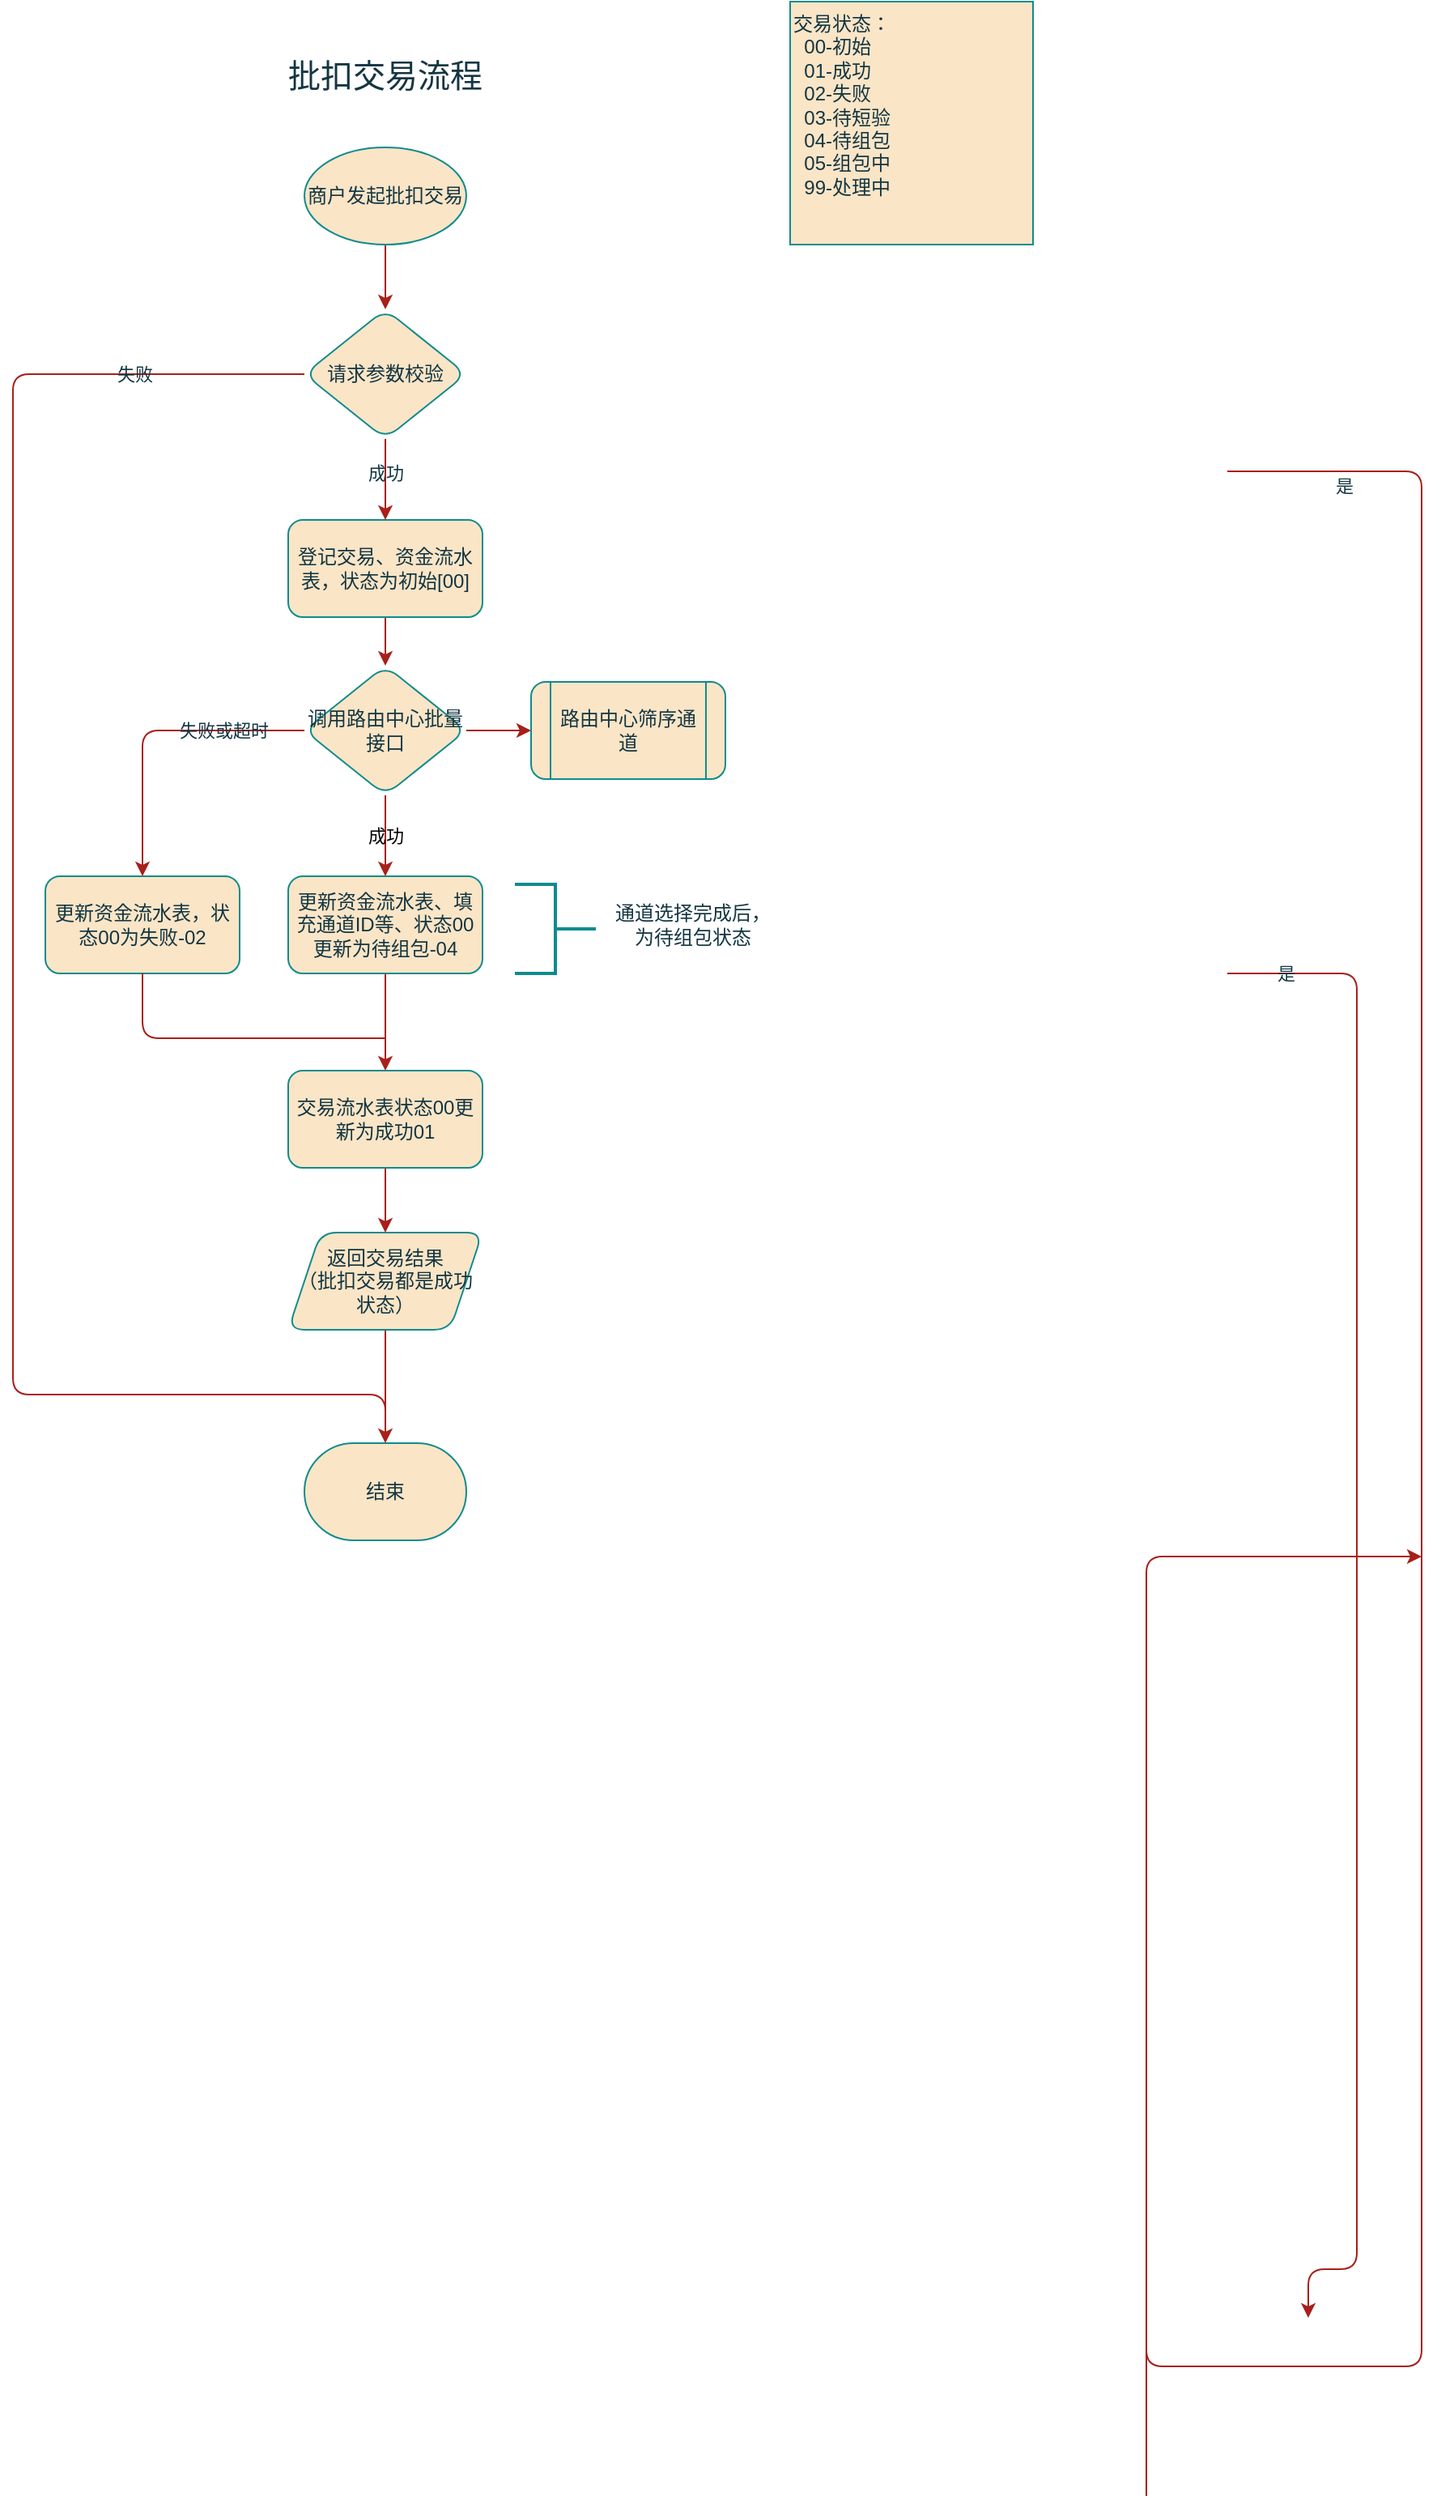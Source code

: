 <mxfile version="21.3.5" type="github" pages="4">
  <diagram id="C5RBs43oDa-KdzZeNtuy" name="批扣交易流程">
    <mxGraphModel dx="892" dy="517" grid="1" gridSize="10" guides="1" tooltips="1" connect="1" arrows="1" fold="1" page="1" pageScale="1" pageWidth="980" pageHeight="1390" background="none" math="0" shadow="0">
      <root>
        <mxCell id="WIyWlLk6GJQsqaUBKTNV-0" />
        <mxCell id="WIyWlLk6GJQsqaUBKTNV-1" parent="WIyWlLk6GJQsqaUBKTNV-0" />
        <mxCell id="WIyWlLk6GJQsqaUBKTNV-4" value="Yes" style="rounded=1;html=1;jettySize=auto;orthogonalLoop=1;fontSize=11;endArrow=block;endFill=0;endSize=8;strokeWidth=1;shadow=0;labelBackgroundColor=none;edgeStyle=orthogonalEdgeStyle;fontColor=default;strokeColor=#A8201A;" parent="WIyWlLk6GJQsqaUBKTNV-1" target="WIyWlLk6GJQsqaUBKTNV-10" edge="1">
          <mxGeometry y="20" relative="1" as="geometry">
            <mxPoint as="offset" />
            <mxPoint x="220" y="250" as="sourcePoint" />
          </mxGeometry>
        </mxCell>
        <mxCell id="WIyWlLk6GJQsqaUBKTNV-8" value="No" style="rounded=1;html=1;jettySize=auto;orthogonalLoop=1;fontSize=11;endArrow=block;endFill=0;endSize=8;strokeWidth=1;shadow=0;labelBackgroundColor=none;edgeStyle=orthogonalEdgeStyle;fontColor=default;strokeColor=#A8201A;" parent="WIyWlLk6GJQsqaUBKTNV-1" target="WIyWlLk6GJQsqaUBKTNV-11" edge="1">
          <mxGeometry x="0.333" y="20" relative="1" as="geometry">
            <mxPoint as="offset" />
            <mxPoint x="220" y="370" as="sourcePoint" />
          </mxGeometry>
        </mxCell>
        <mxCell id="WIyWlLk6GJQsqaUBKTNV-9" value="Yes" style="edgeStyle=orthogonalEdgeStyle;rounded=1;html=1;jettySize=auto;orthogonalLoop=1;fontSize=11;endArrow=block;endFill=0;endSize=8;strokeWidth=1;shadow=0;labelBackgroundColor=none;fontColor=default;strokeColor=#A8201A;" parent="WIyWlLk6GJQsqaUBKTNV-1" target="WIyWlLk6GJQsqaUBKTNV-12" edge="1">
          <mxGeometry y="10" relative="1" as="geometry">
            <mxPoint as="offset" />
            <mxPoint x="270" y="330" as="sourcePoint" />
          </mxGeometry>
        </mxCell>
        <mxCell id="OF1I2wjS6nCLFCAFnDBd-7" value="" style="edgeStyle=orthogonalEdgeStyle;rounded=1;orthogonalLoop=1;jettySize=auto;html=1;strokeWidth=1;labelBackgroundColor=none;fontColor=default;labelBorderColor=none;strokeColor=#A8201A;" edge="1" parent="WIyWlLk6GJQsqaUBKTNV-1" source="OF1I2wjS6nCLFCAFnDBd-5">
          <mxGeometry relative="1" as="geometry">
            <mxPoint x="330" y="210" as="targetPoint" />
          </mxGeometry>
        </mxCell>
        <mxCell id="OF1I2wjS6nCLFCAFnDBd-5" value="商户发起批扣交易" style="strokeWidth=1;html=1;shape=mxgraph.flowchart.start_1;whiteSpace=wrap;labelBackgroundColor=none;rounded=1;labelBorderColor=none;fillColor=#FAE5C7;strokeColor=#0F8B8D;fontColor=#143642;" vertex="1" parent="WIyWlLk6GJQsqaUBKTNV-1">
          <mxGeometry x="280" y="110" width="100" height="60" as="geometry" />
        </mxCell>
        <mxCell id="OF1I2wjS6nCLFCAFnDBd-55" value="" style="edgeStyle=orthogonalEdgeStyle;rounded=1;orthogonalLoop=1;jettySize=auto;html=1;labelBackgroundColor=none;fontColor=default;labelBorderColor=none;strokeColor=#A8201A;" edge="1" parent="WIyWlLk6GJQsqaUBKTNV-1" source="OF1I2wjS6nCLFCAFnDBd-12" target="OF1I2wjS6nCLFCAFnDBd-46">
          <mxGeometry relative="1" as="geometry" />
        </mxCell>
        <mxCell id="OF1I2wjS6nCLFCAFnDBd-12" value="登记交易、资金流水表，状态为初始[00]" style="whiteSpace=wrap;html=1;strokeWidth=1;labelBackgroundColor=none;rounded=1;labelBorderColor=none;fillColor=#FAE5C7;strokeColor=#0F8B8D;fontColor=#143642;" vertex="1" parent="WIyWlLk6GJQsqaUBKTNV-1">
          <mxGeometry x="270" y="340" width="120" height="60" as="geometry" />
        </mxCell>
        <mxCell id="OF1I2wjS6nCLFCAFnDBd-14" value="结束" style="strokeWidth=1;html=1;shape=mxgraph.flowchart.terminator;whiteSpace=wrap;labelBackgroundColor=none;rounded=1;labelBorderColor=none;fillColor=#FAE5C7;strokeColor=#0F8B8D;fontColor=#143642;" vertex="1" parent="WIyWlLk6GJQsqaUBKTNV-1">
          <mxGeometry x="280" y="910" width="100" height="60" as="geometry" />
        </mxCell>
        <mxCell id="OF1I2wjS6nCLFCAFnDBd-27" value="" style="edgeStyle=orthogonalEdgeStyle;rounded=1;orthogonalLoop=1;jettySize=auto;html=1;endArrow=classic;endFill=1;entryX=0.5;entryY=0;entryDx=0;entryDy=0;entryPerimeter=0;labelBackgroundColor=none;fontColor=default;labelBorderColor=none;strokeColor=#A8201A;" edge="1" parent="WIyWlLk6GJQsqaUBKTNV-1" source="OF1I2wjS6nCLFCAFnDBd-24" target="OF1I2wjS6nCLFCAFnDBd-14">
          <mxGeometry relative="1" as="geometry">
            <mxPoint x="330" y="450" as="targetPoint" />
            <Array as="points">
              <mxPoint x="100" y="250" />
              <mxPoint x="100" y="880" />
              <mxPoint x="330" y="880" />
            </Array>
          </mxGeometry>
        </mxCell>
        <mxCell id="OF1I2wjS6nCLFCAFnDBd-178" value="失败" style="edgeLabel;html=1;align=center;verticalAlign=middle;resizable=0;points=[];labelBackgroundColor=none;rounded=1;labelBorderColor=none;fontColor=#143642;" vertex="1" connectable="0" parent="OF1I2wjS6nCLFCAFnDBd-27">
          <mxGeometry x="-0.806" relative="1" as="geometry">
            <mxPoint x="-1" as="offset" />
          </mxGeometry>
        </mxCell>
        <mxCell id="OF1I2wjS6nCLFCAFnDBd-30" value="" style="edgeStyle=orthogonalEdgeStyle;rounded=1;orthogonalLoop=1;jettySize=auto;html=1;labelBackgroundColor=none;fontColor=default;labelBorderColor=none;strokeColor=#A8201A;" edge="1" parent="WIyWlLk6GJQsqaUBKTNV-1" source="OF1I2wjS6nCLFCAFnDBd-24" target="OF1I2wjS6nCLFCAFnDBd-12">
          <mxGeometry relative="1" as="geometry" />
        </mxCell>
        <mxCell id="OF1I2wjS6nCLFCAFnDBd-31" value="成功" style="edgeLabel;html=1;align=center;verticalAlign=middle;resizable=0;points=[];labelBackgroundColor=none;rounded=1;labelBorderColor=none;fontColor=#143642;" vertex="1" connectable="0" parent="OF1I2wjS6nCLFCAFnDBd-30">
          <mxGeometry x="-0.175" relative="1" as="geometry">
            <mxPoint as="offset" />
          </mxGeometry>
        </mxCell>
        <mxCell id="OF1I2wjS6nCLFCAFnDBd-24" value="请求参数校验" style="rhombus;whiteSpace=wrap;html=1;strokeWidth=1;labelBackgroundColor=none;rounded=1;labelBorderColor=none;fillColor=#FAE5C7;strokeColor=#0F8B8D;fontColor=#143642;" vertex="1" parent="WIyWlLk6GJQsqaUBKTNV-1">
          <mxGeometry x="280" y="210" width="100" height="80" as="geometry" />
        </mxCell>
        <mxCell id="OF1I2wjS6nCLFCAFnDBd-50" value="" style="edgeStyle=orthogonalEdgeStyle;rounded=1;orthogonalLoop=1;jettySize=auto;html=1;labelBackgroundColor=none;fontColor=default;exitX=0;exitY=0.5;exitDx=0;exitDy=0;labelBorderColor=none;strokeColor=#A8201A;" edge="1" parent="WIyWlLk6GJQsqaUBKTNV-1" source="OF1I2wjS6nCLFCAFnDBd-46" target="OF1I2wjS6nCLFCAFnDBd-49">
          <mxGeometry relative="1" as="geometry">
            <mxPoint x="70" y="470" as="sourcePoint" />
          </mxGeometry>
        </mxCell>
        <mxCell id="OF1I2wjS6nCLFCAFnDBd-51" value="失败或超时" style="edgeLabel;html=1;align=center;verticalAlign=middle;resizable=0;points=[];labelBackgroundColor=none;rounded=1;labelBorderColor=none;fontColor=#143642;" vertex="1" connectable="0" parent="OF1I2wjS6nCLFCAFnDBd-50">
          <mxGeometry x="-0.114" relative="1" as="geometry">
            <mxPoint x="34" as="offset" />
          </mxGeometry>
        </mxCell>
        <mxCell id="OF1I2wjS6nCLFCAFnDBd-54" value="成功" style="edgeStyle=orthogonalEdgeStyle;rounded=1;orthogonalLoop=1;jettySize=auto;html=1;labelBackgroundColor=none;fontColor=default;labelBorderColor=none;strokeColor=#A8201A;" edge="1" parent="WIyWlLk6GJQsqaUBKTNV-1" source="OF1I2wjS6nCLFCAFnDBd-46" target="OF1I2wjS6nCLFCAFnDBd-53">
          <mxGeometry relative="1" as="geometry" />
        </mxCell>
        <mxCell id="OF1I2wjS6nCLFCAFnDBd-180" value="" style="edgeStyle=orthogonalEdgeStyle;rounded=1;orthogonalLoop=1;jettySize=auto;html=1;labelBackgroundColor=none;fontColor=default;labelBorderColor=none;strokeColor=#A8201A;" edge="1" parent="WIyWlLk6GJQsqaUBKTNV-1" source="OF1I2wjS6nCLFCAFnDBd-46" target="OF1I2wjS6nCLFCAFnDBd-179">
          <mxGeometry relative="1" as="geometry" />
        </mxCell>
        <mxCell id="OF1I2wjS6nCLFCAFnDBd-46" value="调用路由中心批量接口" style="rhombus;whiteSpace=wrap;html=1;strokeWidth=1;labelBackgroundColor=none;rounded=1;labelBorderColor=none;fillColor=#FAE5C7;strokeColor=#0F8B8D;fontColor=#143642;" vertex="1" parent="WIyWlLk6GJQsqaUBKTNV-1">
          <mxGeometry x="280" y="430" width="100" height="80" as="geometry" />
        </mxCell>
        <mxCell id="OF1I2wjS6nCLFCAFnDBd-49" value="更新资金流水表，状态00为失败-02" style="whiteSpace=wrap;html=1;strokeWidth=1;labelBackgroundColor=none;rounded=1;labelBorderColor=none;fillColor=#FAE5C7;strokeColor=#0F8B8D;fontColor=#143642;" vertex="1" parent="WIyWlLk6GJQsqaUBKTNV-1">
          <mxGeometry x="120" y="560" width="120" height="60" as="geometry" />
        </mxCell>
        <mxCell id="OF1I2wjS6nCLFCAFnDBd-58" value="" style="edgeStyle=orthogonalEdgeStyle;rounded=1;orthogonalLoop=1;jettySize=auto;html=1;labelBackgroundColor=none;fontColor=default;labelBorderColor=none;strokeColor=#A8201A;" edge="1" parent="WIyWlLk6GJQsqaUBKTNV-1" source="OF1I2wjS6nCLFCAFnDBd-53" target="OF1I2wjS6nCLFCAFnDBd-57">
          <mxGeometry relative="1" as="geometry" />
        </mxCell>
        <mxCell id="OF1I2wjS6nCLFCAFnDBd-53" value="更新资金流水表、填充通道ID等、状态00更新为待组包-04" style="whiteSpace=wrap;html=1;strokeWidth=1;labelBackgroundColor=none;rounded=1;labelBorderColor=none;fillColor=#FAE5C7;strokeColor=#0F8B8D;fontColor=#143642;" vertex="1" parent="WIyWlLk6GJQsqaUBKTNV-1">
          <mxGeometry x="270" y="560" width="120" height="60" as="geometry" />
        </mxCell>
        <mxCell id="OF1I2wjS6nCLFCAFnDBd-65" value="" style="edgeStyle=orthogonalEdgeStyle;rounded=1;orthogonalLoop=1;jettySize=auto;html=1;labelBackgroundColor=none;fontColor=default;labelBorderColor=none;strokeColor=#A8201A;" edge="1" parent="WIyWlLk6GJQsqaUBKTNV-1" source="OF1I2wjS6nCLFCAFnDBd-57" target="OF1I2wjS6nCLFCAFnDBd-64">
          <mxGeometry relative="1" as="geometry" />
        </mxCell>
        <mxCell id="OF1I2wjS6nCLFCAFnDBd-57" value="交易流水表状态00更新为成功01" style="whiteSpace=wrap;html=1;strokeWidth=1;labelBackgroundColor=none;rounded=1;labelBorderColor=none;fillColor=#FAE5C7;strokeColor=#0F8B8D;fontColor=#143642;" vertex="1" parent="WIyWlLk6GJQsqaUBKTNV-1">
          <mxGeometry x="270" y="680" width="120" height="60" as="geometry" />
        </mxCell>
        <mxCell id="OF1I2wjS6nCLFCAFnDBd-67" value="" style="edgeStyle=orthogonalEdgeStyle;rounded=1;orthogonalLoop=1;jettySize=auto;html=1;endArrow=none;endFill=0;labelBackgroundColor=none;fontColor=default;labelBorderColor=none;strokeColor=#A8201A;" edge="1" parent="WIyWlLk6GJQsqaUBKTNV-1" source="OF1I2wjS6nCLFCAFnDBd-64">
          <mxGeometry relative="1" as="geometry">
            <mxPoint x="330" y="900" as="targetPoint" />
          </mxGeometry>
        </mxCell>
        <mxCell id="OF1I2wjS6nCLFCAFnDBd-64" value="返回交易结果&lt;br&gt;（批扣交易都是成功状态）" style="shape=parallelogram;perimeter=parallelogramPerimeter;whiteSpace=wrap;html=1;fixedSize=1;strokeWidth=1;labelBackgroundColor=none;rounded=1;labelBorderColor=none;fillColor=#FAE5C7;strokeColor=#0F8B8D;fontColor=#143642;" vertex="1" parent="WIyWlLk6GJQsqaUBKTNV-1">
          <mxGeometry x="270" y="780" width="120" height="60" as="geometry" />
        </mxCell>
        <mxCell id="OF1I2wjS6nCLFCAFnDBd-71" value="批扣交易流程" style="text;html=1;strokeColor=none;fillColor=none;align=center;verticalAlign=middle;whiteSpace=wrap;rounded=1;fontSize=20;labelBackgroundColor=none;labelBorderColor=none;fontColor=#143642;" vertex="1" parent="WIyWlLk6GJQsqaUBKTNV-1">
          <mxGeometry x="240" y="50" width="180" height="30" as="geometry" />
        </mxCell>
        <mxCell id="OF1I2wjS6nCLFCAFnDBd-97" value="" style="edgeStyle=orthogonalEdgeStyle;rounded=1;orthogonalLoop=1;jettySize=auto;html=1;labelBackgroundColor=none;fontColor=default;labelBorderColor=none;strokeColor=#A8201A;" edge="1" parent="WIyWlLk6GJQsqaUBKTNV-1" target="OF1I2wjS6nCLFCAFnDBd-79">
          <mxGeometry relative="1" as="geometry">
            <mxPoint x="800" y="150" as="sourcePoint" />
          </mxGeometry>
        </mxCell>
        <mxCell id="OF1I2wjS6nCLFCAFnDBd-110" value="" style="edgeStyle=orthogonalEdgeStyle;rounded=1;orthogonalLoop=1;jettySize=auto;html=1;labelBackgroundColor=none;fontColor=default;labelBorderColor=none;strokeColor=#A8201A;" edge="1" parent="WIyWlLk6GJQsqaUBKTNV-1" target="OF1I2wjS6nCLFCAFnDBd-108">
          <mxGeometry relative="1" as="geometry">
            <mxPoint x="800" y="460" as="sourcePoint" />
          </mxGeometry>
        </mxCell>
        <mxCell id="OF1I2wjS6nCLFCAFnDBd-113" value="成功" style="edgeLabel;html=1;align=center;verticalAlign=middle;resizable=0;points=[];labelBackgroundColor=none;rounded=1;labelBorderColor=none;fontColor=#143642;" vertex="1" connectable="0" parent="OF1I2wjS6nCLFCAFnDBd-110">
          <mxGeometry x="-0.4" relative="1" as="geometry">
            <mxPoint y="-5" as="offset" />
          </mxGeometry>
        </mxCell>
        <mxCell id="OF1I2wjS6nCLFCAFnDBd-87" value="" style="edgeStyle=orthogonalEdgeStyle;rounded=1;orthogonalLoop=1;jettySize=auto;html=1;labelBackgroundColor=none;fontColor=default;labelBorderColor=none;strokeColor=#A8201A;" edge="1" parent="WIyWlLk6GJQsqaUBKTNV-1" target="OF1I2wjS6nCLFCAFnDBd-86">
          <mxGeometry relative="1" as="geometry">
            <mxPoint x="800" y="240" as="sourcePoint" />
          </mxGeometry>
        </mxCell>
        <mxCell id="OF1I2wjS6nCLFCAFnDBd-99" value="" style="edgeStyle=orthogonalEdgeStyle;rounded=1;orthogonalLoop=1;jettySize=auto;html=1;labelBackgroundColor=none;fontColor=default;labelBorderColor=none;strokeColor=#A8201A;" edge="1" parent="WIyWlLk6GJQsqaUBKTNV-1" target="OF1I2wjS6nCLFCAFnDBd-76">
          <mxGeometry relative="1" as="geometry">
            <mxPoint x="800" y="350" as="sourcePoint" />
          </mxGeometry>
        </mxCell>
        <mxCell id="OF1I2wjS6nCLFCAFnDBd-103" value="否" style="edgeLabel;html=1;align=center;verticalAlign=middle;resizable=0;points=[];labelBackgroundColor=none;rounded=1;labelBorderColor=none;fontColor=#143642;" vertex="1" connectable="0" parent="OF1I2wjS6nCLFCAFnDBd-99">
          <mxGeometry x="-0.28" y="-2" relative="1" as="geometry">
            <mxPoint as="offset" />
          </mxGeometry>
        </mxCell>
        <mxCell id="OF1I2wjS6nCLFCAFnDBd-116" value="" style="edgeStyle=orthogonalEdgeStyle;rounded=1;orthogonalLoop=1;jettySize=auto;html=1;entryX=0.5;entryY=0;entryDx=0;entryDy=0;entryPerimeter=0;labelBackgroundColor=none;fontColor=default;labelBorderColor=none;strokeColor=#A8201A;" edge="1" parent="WIyWlLk6GJQsqaUBKTNV-1" target="OF1I2wjS6nCLFCAFnDBd-100">
          <mxGeometry relative="1" as="geometry">
            <mxPoint x="850" y="310" as="sourcePoint" />
            <mxPoint x="970" y="980" as="targetPoint" />
            <Array as="points">
              <mxPoint x="970" y="310" />
              <mxPoint x="970" y="1480" />
              <mxPoint x="800" y="1480" />
            </Array>
          </mxGeometry>
        </mxCell>
        <mxCell id="OF1I2wjS6nCLFCAFnDBd-121" value="是" style="edgeLabel;html=1;align=center;verticalAlign=middle;resizable=0;points=[];labelBackgroundColor=none;rounded=1;labelBorderColor=none;fontColor=#143642;" vertex="1" connectable="0" parent="OF1I2wjS6nCLFCAFnDBd-116">
          <mxGeometry x="-0.878" y="-1" relative="1" as="geometry">
            <mxPoint x="-47" y="-1" as="offset" />
          </mxGeometry>
        </mxCell>
        <mxCell id="OF1I2wjS6nCLFCAFnDBd-126" value="" style="edgeStyle=orthogonalEdgeStyle;rounded=1;orthogonalLoop=1;jettySize=auto;html=1;labelBackgroundColor=none;fontColor=default;labelBorderColor=none;strokeColor=#A8201A;" edge="1" parent="WIyWlLk6GJQsqaUBKTNV-1" target="OF1I2wjS6nCLFCAFnDBd-125">
          <mxGeometry relative="1" as="geometry">
            <mxPoint x="800" y="750" as="sourcePoint" />
          </mxGeometry>
        </mxCell>
        <mxCell id="OF1I2wjS6nCLFCAFnDBd-111" value="" style="edgeStyle=orthogonalEdgeStyle;rounded=1;orthogonalLoop=1;jettySize=auto;html=1;labelBackgroundColor=none;fontColor=default;labelBorderColor=none;strokeColor=#A8201A;" edge="1" parent="WIyWlLk6GJQsqaUBKTNV-1" target="OF1I2wjS6nCLFCAFnDBd-109">
          <mxGeometry relative="1" as="geometry">
            <mxPoint x="800" y="550" as="sourcePoint" />
          </mxGeometry>
        </mxCell>
        <mxCell id="OF1I2wjS6nCLFCAFnDBd-112" value="" style="edgeStyle=orthogonalEdgeStyle;rounded=1;orthogonalLoop=1;jettySize=auto;html=1;labelBackgroundColor=none;fontColor=default;labelBorderColor=none;strokeColor=#A8201A;" edge="1" parent="WIyWlLk6GJQsqaUBKTNV-1" target="OF1I2wjS6nCLFCAFnDBd-104">
          <mxGeometry relative="1" as="geometry">
            <mxPoint x="800" y="660" as="sourcePoint" />
          </mxGeometry>
        </mxCell>
        <mxCell id="OF1I2wjS6nCLFCAFnDBd-114" value="否" style="edgeLabel;html=1;align=center;verticalAlign=middle;resizable=0;points=[];labelBackgroundColor=none;rounded=1;labelBorderColor=none;fontColor=#143642;" vertex="1" connectable="0" parent="OF1I2wjS6nCLFCAFnDBd-112">
          <mxGeometry x="-0.3" relative="1" as="geometry">
            <mxPoint y="-8" as="offset" />
          </mxGeometry>
        </mxCell>
        <mxCell id="OF1I2wjS6nCLFCAFnDBd-124" value="" style="edgeStyle=orthogonalEdgeStyle;rounded=1;orthogonalLoop=1;jettySize=auto;html=1;endArrow=classic;endFill=1;entryX=1;entryY=0.5;entryDx=0;entryDy=0;labelBackgroundColor=none;fontColor=default;labelBorderColor=none;strokeColor=#A8201A;" edge="1" parent="WIyWlLk6GJQsqaUBKTNV-1" target="OF1I2wjS6nCLFCAFnDBd-156">
          <mxGeometry relative="1" as="geometry">
            <mxPoint x="850" y="620" as="sourcePoint" />
            <mxPoint x="900" y="1450" as="targetPoint" />
            <Array as="points">
              <mxPoint x="930" y="620" />
              <mxPoint x="930" y="1420" />
            </Array>
          </mxGeometry>
        </mxCell>
        <mxCell id="OF1I2wjS6nCLFCAFnDBd-157" value="是" style="edgeLabel;html=1;align=center;verticalAlign=middle;resizable=0;points=[];labelBackgroundColor=none;rounded=1;labelBorderColor=none;fontColor=#143642;" vertex="1" connectable="0" parent="OF1I2wjS6nCLFCAFnDBd-124">
          <mxGeometry x="-0.924" relative="1" as="geometry">
            <mxPoint as="offset" />
          </mxGeometry>
        </mxCell>
        <mxCell id="OF1I2wjS6nCLFCAFnDBd-128" value="" style="edgeStyle=orthogonalEdgeStyle;rounded=1;orthogonalLoop=1;jettySize=auto;html=1;labelBackgroundColor=none;fontColor=default;labelBorderColor=none;strokeColor=#A8201A;" edge="1" parent="WIyWlLk6GJQsqaUBKTNV-1" target="OF1I2wjS6nCLFCAFnDBd-127">
          <mxGeometry relative="1" as="geometry">
            <mxPoint x="800" y="850" as="sourcePoint" />
          </mxGeometry>
        </mxCell>
        <mxCell id="OF1I2wjS6nCLFCAFnDBd-137" value="" style="edgeStyle=orthogonalEdgeStyle;rounded=1;orthogonalLoop=1;jettySize=auto;html=1;labelBackgroundColor=none;fontColor=default;labelBorderColor=none;strokeColor=#A8201A;" edge="1" parent="WIyWlLk6GJQsqaUBKTNV-1" target="OF1I2wjS6nCLFCAFnDBd-136">
          <mxGeometry relative="1" as="geometry">
            <mxPoint x="800" y="950" as="sourcePoint" />
          </mxGeometry>
        </mxCell>
        <mxCell id="OF1I2wjS6nCLFCAFnDBd-148" value="" style="edgeStyle=orthogonalEdgeStyle;rounded=1;orthogonalLoop=1;jettySize=auto;html=1;labelBackgroundColor=none;fontColor=default;labelBorderColor=none;strokeColor=#A8201A;" edge="1" parent="WIyWlLk6GJQsqaUBKTNV-1" target="OF1I2wjS6nCLFCAFnDBd-147">
          <mxGeometry relative="1" as="geometry">
            <mxPoint x="800" y="1050" as="sourcePoint" />
          </mxGeometry>
        </mxCell>
        <mxCell id="OF1I2wjS6nCLFCAFnDBd-150" value="" style="edgeStyle=orthogonalEdgeStyle;rounded=1;orthogonalLoop=1;jettySize=auto;html=1;labelBackgroundColor=none;fontColor=default;labelBorderColor=none;strokeColor=#A8201A;" edge="1" parent="WIyWlLk6GJQsqaUBKTNV-1" target="OF1I2wjS6nCLFCAFnDBd-149">
          <mxGeometry relative="1" as="geometry">
            <mxPoint x="750" y="1120" as="sourcePoint" />
            <Array as="points">
              <mxPoint x="640" y="1120" />
            </Array>
          </mxGeometry>
        </mxCell>
        <mxCell id="OF1I2wjS6nCLFCAFnDBd-151" value="失败" style="edgeLabel;html=1;align=center;verticalAlign=middle;resizable=0;points=[];labelBackgroundColor=none;rounded=1;labelBorderColor=none;fontColor=#143642;" vertex="1" connectable="0" parent="OF1I2wjS6nCLFCAFnDBd-150">
          <mxGeometry x="0.114" y="-1" relative="1" as="geometry">
            <mxPoint x="41" y="1" as="offset" />
          </mxGeometry>
        </mxCell>
        <mxCell id="OF1I2wjS6nCLFCAFnDBd-166" value="" style="edgeStyle=orthogonalEdgeStyle;rounded=1;orthogonalLoop=1;jettySize=auto;html=1;labelBackgroundColor=none;fontColor=default;labelBorderColor=none;strokeColor=#A8201A;" edge="1" parent="WIyWlLk6GJQsqaUBKTNV-1" target="OF1I2wjS6nCLFCAFnDBd-165">
          <mxGeometry relative="1" as="geometry">
            <mxPoint x="800" y="1260" as="sourcePoint" />
          </mxGeometry>
        </mxCell>
        <mxCell id="OF1I2wjS6nCLFCAFnDBd-168" value="" style="edgeStyle=orthogonalEdgeStyle;rounded=1;orthogonalLoop=1;jettySize=auto;html=1;labelBackgroundColor=none;fontColor=default;labelBorderColor=none;strokeColor=#A8201A;" edge="1" parent="WIyWlLk6GJQsqaUBKTNV-1" target="OF1I2wjS6nCLFCAFnDBd-167">
          <mxGeometry relative="1" as="geometry">
            <mxPoint x="740" y="1320" as="sourcePoint" />
          </mxGeometry>
        </mxCell>
        <mxCell id="OF1I2wjS6nCLFCAFnDBd-169" value="" style="edgeStyle=orthogonalEdgeStyle;rounded=1;orthogonalLoop=1;jettySize=auto;html=1;labelBackgroundColor=none;fontColor=default;labelBorderColor=none;strokeColor=#A8201A;" edge="1" parent="WIyWlLk6GJQsqaUBKTNV-1" target="OF1I2wjS6nCLFCAFnDBd-156">
          <mxGeometry relative="1" as="geometry">
            <mxPoint x="800" y="1350" as="sourcePoint" />
          </mxGeometry>
        </mxCell>
        <mxCell id="OF1I2wjS6nCLFCAFnDBd-170" value="" style="edgeStyle=orthogonalEdgeStyle;rounded=1;orthogonalLoop=1;jettySize=auto;html=1;endArrow=none;endFill=0;labelBackgroundColor=none;fontColor=default;labelBorderColor=none;strokeColor=#A8201A;" edge="1" parent="WIyWlLk6GJQsqaUBKTNV-1" target="OF1I2wjS6nCLFCAFnDBd-100">
          <mxGeometry relative="1" as="geometry">
            <mxPoint x="800" y="1450" as="sourcePoint" />
            <mxPoint x="800" y="1560" as="targetPoint" />
          </mxGeometry>
        </mxCell>
        <mxCell id="OF1I2wjS6nCLFCAFnDBd-177" value="" style="endArrow=none;html=1;rounded=1;endFill=0;labelBackgroundColor=none;fontColor=default;labelBorderColor=none;strokeColor=#A8201A;" edge="1" parent="WIyWlLk6GJQsqaUBKTNV-1">
          <mxGeometry width="50" height="50" relative="1" as="geometry">
            <mxPoint x="180" y="620" as="sourcePoint" />
            <mxPoint x="330" y="660" as="targetPoint" />
            <Array as="points">
              <mxPoint x="180" y="660" />
            </Array>
          </mxGeometry>
        </mxCell>
        <mxCell id="OF1I2wjS6nCLFCAFnDBd-179" value="路由中心筛序通道" style="shape=process;whiteSpace=wrap;html=1;backgroundOutline=1;strokeWidth=1;labelBackgroundColor=none;rounded=1;labelBorderColor=none;fillColor=#FAE5C7;strokeColor=#0F8B8D;fontColor=#143642;" vertex="1" parent="WIyWlLk6GJQsqaUBKTNV-1">
          <mxGeometry x="420" y="440" width="120" height="60" as="geometry" />
        </mxCell>
        <mxCell id="OF1I2wjS6nCLFCAFnDBd-204" value="" style="edgeStyle=orthogonalEdgeStyle;orthogonalLoop=1;jettySize=auto;html=1;labelBackgroundColor=none;fontColor=default;strokeColor=#A8201A;" edge="1" parent="WIyWlLk6GJQsqaUBKTNV-1" target="OF1I2wjS6nCLFCAFnDBd-201">
          <mxGeometry relative="1" as="geometry">
            <mxPoint x="-405" y="275" as="sourcePoint" />
          </mxGeometry>
        </mxCell>
        <mxCell id="jvMQINnhMS8l7ZN9EOfu-0" value="交易状态：&lt;br&gt;&amp;nbsp; 00-初始&lt;br&gt;&amp;nbsp; 01-成功&lt;br&gt;&amp;nbsp; 02-失败&lt;br&gt;&amp;nbsp; 03-待短验&lt;br&gt;&amp;nbsp; 04-待组包&lt;br&gt;&amp;nbsp; 05-组包中&lt;br&gt;&amp;nbsp; 99-处理中" style="whiteSpace=wrap;html=1;aspect=fixed;strokeColor=#0F8B8D;fontColor=#143642;fillColor=#FAE5C7;align=left;verticalAlign=top;" vertex="1" parent="WIyWlLk6GJQsqaUBKTNV-1">
          <mxGeometry x="580" y="20" width="150" height="150" as="geometry" />
        </mxCell>
        <mxCell id="jvMQINnhMS8l7ZN9EOfu-3" value="" style="strokeWidth=2;html=1;shape=mxgraph.flowchart.annotation_2;align=left;labelPosition=right;pointerEvents=1;strokeColor=#0F8B8D;fontColor=#143642;fillColor=#FAE5C7;direction=west;" vertex="1" parent="WIyWlLk6GJQsqaUBKTNV-1">
          <mxGeometry x="410" y="565" width="50" height="55" as="geometry" />
        </mxCell>
        <mxCell id="jvMQINnhMS8l7ZN9EOfu-4" value="通道选择完成后，&lt;br&gt;为待组包状态" style="text;html=1;strokeColor=none;fillColor=none;align=center;verticalAlign=middle;whiteSpace=wrap;rounded=0;fontColor=#143642;" vertex="1" parent="WIyWlLk6GJQsqaUBKTNV-1">
          <mxGeometry x="430" y="579" width="180" height="22" as="geometry" />
        </mxCell>
      </root>
    </mxGraphModel>
  </diagram>
  <diagram id="H5hXUL2En8lBKoJXusl8" name="组包任务流程">
    <mxGraphModel dx="1026" dy="595" grid="1" gridSize="10" guides="1" tooltips="1" connect="1" arrows="1" fold="1" page="1" pageScale="1" pageWidth="980" pageHeight="1390" math="0" shadow="0">
      <root>
        <mxCell id="0" />
        <mxCell id="1" parent="0" />
        <mxCell id="MyXVgSd4N1Hs7LnlCGAf-26" value="" style="edgeStyle=orthogonalEdgeStyle;rounded=1;orthogonalLoop=1;jettySize=auto;html=1;labelBackgroundColor=none;fontColor=default;labelBorderColor=none;strokeColor=#A8201A;" edge="1" parent="1" source="MyXVgSd4N1Hs7LnlCGAf-27" target="MyXVgSd4N1Hs7LnlCGAf-34">
          <mxGeometry relative="1" as="geometry" />
        </mxCell>
        <mxCell id="MyXVgSd4N1Hs7LnlCGAf-27" value="组包任务开始" style="strokeWidth=1;html=1;shape=mxgraph.flowchart.start_1;whiteSpace=wrap;labelBackgroundColor=none;rounded=1;labelBorderColor=none;fillColor=#FAE5C7;strokeColor=#0F8B8D;fontColor=#143642;" vertex="1" parent="1">
          <mxGeometry x="450" y="50" width="100" height="60" as="geometry" />
        </mxCell>
        <mxCell id="MyXVgSd4N1Hs7LnlCGAf-28" value="" style="edgeStyle=orthogonalEdgeStyle;rounded=1;orthogonalLoop=1;jettySize=auto;html=1;labelBackgroundColor=none;fontColor=default;labelBorderColor=none;strokeColor=#A8201A;" edge="1" parent="1" source="MyXVgSd4N1Hs7LnlCGAf-32" target="MyXVgSd4N1Hs7LnlCGAf-41">
          <mxGeometry relative="1" as="geometry" />
        </mxCell>
        <mxCell id="MyXVgSd4N1Hs7LnlCGAf-29" value="成功" style="edgeLabel;html=1;align=center;verticalAlign=middle;resizable=0;points=[];labelBackgroundColor=none;rounded=1;labelBorderColor=none;fontColor=#143642;" vertex="1" connectable="0" parent="MyXVgSd4N1Hs7LnlCGAf-28">
          <mxGeometry x="-0.4" relative="1" as="geometry">
            <mxPoint y="-5" as="offset" />
          </mxGeometry>
        </mxCell>
        <mxCell id="MyXVgSd4N1Hs7LnlCGAf-30" value="" style="edgeStyle=orthogonalEdgeStyle;rounded=1;orthogonalLoop=1;jettySize=auto;html=1;endArrow=none;endFill=0;labelBackgroundColor=none;strokeColor=#A8201A;fontColor=default;" edge="1" parent="1" source="MyXVgSd4N1Hs7LnlCGAf-32">
          <mxGeometry relative="1" as="geometry">
            <mxPoint x="500" y="1380" as="targetPoint" />
            <Array as="points">
              <mxPoint x="661" y="380" />
            </Array>
          </mxGeometry>
        </mxCell>
        <mxCell id="MyXVgSd4N1Hs7LnlCGAf-31" value="失败" style="edgeLabel;html=1;align=center;verticalAlign=middle;resizable=0;points=[];rounded=1;labelBackgroundColor=none;fontColor=#143642;" vertex="1" connectable="0" parent="MyXVgSd4N1Hs7LnlCGAf-30">
          <mxGeometry x="-0.236" relative="1" as="geometry">
            <mxPoint x="-71" y="-375" as="offset" />
          </mxGeometry>
        </mxCell>
        <mxCell id="MyXVgSd4N1Hs7LnlCGAf-32" value="获取组包任务锁" style="rhombus;whiteSpace=wrap;html=1;strokeWidth=1;labelBackgroundColor=none;rounded=1;labelBorderColor=none;fillColor=#FAE5C7;strokeColor=#0F8B8D;fontColor=#143642;" vertex="1" parent="1">
          <mxGeometry x="450" y="340" width="100" height="80" as="geometry" />
        </mxCell>
        <mxCell id="MyXVgSd4N1Hs7LnlCGAf-33" value="" style="edgeStyle=orthogonalEdgeStyle;rounded=1;orthogonalLoop=1;jettySize=auto;html=1;labelBackgroundColor=none;fontColor=default;labelBorderColor=none;strokeColor=#A8201A;" edge="1" parent="1" source="MyXVgSd4N1Hs7LnlCGAf-34" target="MyXVgSd4N1Hs7LnlCGAf-37">
          <mxGeometry relative="1" as="geometry" />
        </mxCell>
        <mxCell id="MyXVgSd4N1Hs7LnlCGAf-34" value="查询待组包的资金流水，状态为[04]" style="whiteSpace=wrap;html=1;strokeWidth=1;labelBackgroundColor=none;rounded=1;labelBorderColor=none;fillColor=#FAE5C7;strokeColor=#0F8B8D;fontColor=#143642;" vertex="1" parent="1">
          <mxGeometry x="440" y="140" width="120" height="60" as="geometry" />
        </mxCell>
        <mxCell id="MyXVgSd4N1Hs7LnlCGAf-35" value="" style="edgeStyle=orthogonalEdgeStyle;rounded=1;orthogonalLoop=1;jettySize=auto;html=1;labelBackgroundColor=none;fontColor=default;labelBorderColor=none;strokeColor=#A8201A;" edge="1" parent="1" source="MyXVgSd4N1Hs7LnlCGAf-37" target="MyXVgSd4N1Hs7LnlCGAf-32">
          <mxGeometry relative="1" as="geometry" />
        </mxCell>
        <mxCell id="MyXVgSd4N1Hs7LnlCGAf-36" value="否" style="edgeLabel;html=1;align=center;verticalAlign=middle;resizable=0;points=[];labelBackgroundColor=none;rounded=1;labelBorderColor=none;fontColor=#143642;" vertex="1" connectable="0" parent="MyXVgSd4N1Hs7LnlCGAf-35">
          <mxGeometry x="-0.28" y="-2" relative="1" as="geometry">
            <mxPoint as="offset" />
          </mxGeometry>
        </mxCell>
        <mxCell id="MyXVgSd4N1Hs7LnlCGAf-37" value="待组包流水是否为空" style="rhombus;whiteSpace=wrap;html=1;strokeWidth=1;labelBackgroundColor=none;rounded=1;labelBorderColor=none;fillColor=#FAE5C7;strokeColor=#0F8B8D;fontColor=#143642;" vertex="1" parent="1">
          <mxGeometry x="450" y="220" width="100" height="80" as="geometry" />
        </mxCell>
        <mxCell id="MyXVgSd4N1Hs7LnlCGAf-38" value="" style="edgeStyle=orthogonalEdgeStyle;rounded=1;orthogonalLoop=1;jettySize=auto;html=1;labelBackgroundColor=none;fontColor=default;labelBorderColor=none;strokeColor=#A8201A;" edge="1" parent="1" source="MyXVgSd4N1Hs7LnlCGAf-39" target="MyXVgSd4N1Hs7LnlCGAf-48">
          <mxGeometry relative="1" as="geometry" />
        </mxCell>
        <mxCell id="MyXVgSd4N1Hs7LnlCGAf-39" value="资金流水待组包[04]更新为组包中[05]" style="whiteSpace=wrap;html=1;strokeWidth=1;labelBackgroundColor=none;rounded=1;labelBorderColor=none;fillColor=#FAE5C7;strokeColor=#0F8B8D;fontColor=#143642;" vertex="1" parent="1">
          <mxGeometry x="440" y="650" width="120" height="60" as="geometry" />
        </mxCell>
        <mxCell id="MyXVgSd4N1Hs7LnlCGAf-40" value="" style="edgeStyle=orthogonalEdgeStyle;rounded=1;orthogonalLoop=1;jettySize=auto;html=1;labelBackgroundColor=none;fontColor=default;labelBorderColor=none;strokeColor=#A8201A;" edge="1" parent="1" source="MyXVgSd4N1Hs7LnlCGAf-41" target="MyXVgSd4N1Hs7LnlCGAf-46">
          <mxGeometry relative="1" as="geometry" />
        </mxCell>
        <mxCell id="MyXVgSd4N1Hs7LnlCGAf-41" value="查询待组包的资金流水，状态为[04]" style="whiteSpace=wrap;html=1;strokeWidth=1;labelBackgroundColor=none;rounded=1;labelBorderColor=none;fillColor=#FAE5C7;strokeColor=#0F8B8D;fontColor=#143642;" vertex="1" parent="1">
          <mxGeometry x="440" y="450" width="120" height="60" as="geometry" />
        </mxCell>
        <mxCell id="MyXVgSd4N1Hs7LnlCGAf-42" value="" style="edgeStyle=orthogonalEdgeStyle;rounded=1;orthogonalLoop=1;jettySize=auto;html=1;labelBackgroundColor=none;fontColor=default;labelBorderColor=none;strokeColor=#A8201A;" edge="1" parent="1" source="MyXVgSd4N1Hs7LnlCGAf-46" target="MyXVgSd4N1Hs7LnlCGAf-39">
          <mxGeometry relative="1" as="geometry" />
        </mxCell>
        <mxCell id="MyXVgSd4N1Hs7LnlCGAf-43" value="否" style="edgeLabel;html=1;align=center;verticalAlign=middle;resizable=0;points=[];labelBackgroundColor=none;rounded=1;labelBorderColor=none;fontColor=#143642;" vertex="1" connectable="0" parent="MyXVgSd4N1Hs7LnlCGAf-42">
          <mxGeometry x="-0.3" relative="1" as="geometry">
            <mxPoint y="6" as="offset" />
          </mxGeometry>
        </mxCell>
        <mxCell id="MyXVgSd4N1Hs7LnlCGAf-44" value="" style="edgeStyle=orthogonalEdgeStyle;rounded=1;orthogonalLoop=1;jettySize=auto;html=1;endArrow=none;endFill=0;labelBackgroundColor=none;fontColor=default;labelBorderColor=none;strokeColor=#A8201A;" edge="1" parent="1" source="MyXVgSd4N1Hs7LnlCGAf-46">
          <mxGeometry relative="1" as="geometry">
            <mxPoint x="500" y="1290" as="targetPoint" />
            <Array as="points">
              <mxPoint x="630" y="570" />
              <mxPoint x="630" y="1290" />
              <mxPoint x="560" y="1290" />
            </Array>
          </mxGeometry>
        </mxCell>
        <mxCell id="MyXVgSd4N1Hs7LnlCGAf-45" value="是" style="edgeLabel;html=1;align=center;verticalAlign=middle;resizable=0;points=[];labelBackgroundColor=none;rounded=1;labelBorderColor=none;fontColor=#143642;" vertex="1" connectable="0" parent="MyXVgSd4N1Hs7LnlCGAf-44">
          <mxGeometry x="-0.924" relative="1" as="geometry">
            <mxPoint as="offset" />
          </mxGeometry>
        </mxCell>
        <mxCell id="MyXVgSd4N1Hs7LnlCGAf-46" value="待组包流水是否为空" style="rhombus;whiteSpace=wrap;html=1;strokeWidth=1;labelBackgroundColor=none;rounded=1;labelBorderColor=none;fillColor=#FAE5C7;strokeColor=#0F8B8D;fontColor=#143642;" vertex="1" parent="1">
          <mxGeometry x="450" y="530" width="100" height="80" as="geometry" />
        </mxCell>
        <mxCell id="MyXVgSd4N1Hs7LnlCGAf-47" value="" style="edgeStyle=orthogonalEdgeStyle;rounded=1;orthogonalLoop=1;jettySize=auto;html=1;labelBackgroundColor=none;fontColor=default;labelBorderColor=none;strokeColor=#A8201A;" edge="1" parent="1" source="MyXVgSd4N1Hs7LnlCGAf-48" target="MyXVgSd4N1Hs7LnlCGAf-50">
          <mxGeometry relative="1" as="geometry" />
        </mxCell>
        <mxCell id="MyXVgSd4N1Hs7LnlCGAf-48" value="剔除更新失败的流水" style="whiteSpace=wrap;html=1;strokeWidth=1;labelBackgroundColor=none;rounded=1;labelBorderColor=none;fillColor=#FAE5C7;strokeColor=#0F8B8D;fontColor=#143642;" vertex="1" parent="1">
          <mxGeometry x="440" y="740" width="120" height="60" as="geometry" />
        </mxCell>
        <mxCell id="MyXVgSd4N1Hs7LnlCGAf-49" value="" style="edgeStyle=orthogonalEdgeStyle;rounded=1;orthogonalLoop=1;jettySize=auto;html=1;labelBackgroundColor=none;fontColor=default;labelBorderColor=none;strokeColor=#A8201A;" edge="1" parent="1" source="MyXVgSd4N1Hs7LnlCGAf-50" target="MyXVgSd4N1Hs7LnlCGAf-56">
          <mxGeometry relative="1" as="geometry" />
        </mxCell>
        <mxCell id="MyXVgSd4N1Hs7LnlCGAf-50" value="根据商户号、通道ID、组包大小 进行拆包（组包大小默认值为100，可配置）" style="whiteSpace=wrap;html=1;strokeWidth=1;labelBackgroundColor=none;rounded=1;labelBorderColor=none;fillColor=#FAE5C7;strokeColor=#0F8B8D;fontColor=#143642;" vertex="1" parent="1">
          <mxGeometry x="440" y="822.5" width="120" height="60" as="geometry" />
        </mxCell>
        <mxCell id="MyXVgSd4N1Hs7LnlCGAf-51" value="" style="strokeWidth=1;html=1;shape=mxgraph.flowchart.annotation_2;align=left;labelPosition=right;pointerEvents=1;labelBackgroundColor=none;rounded=1;labelBorderColor=none;fillColor=#FAE5C7;strokeColor=#0F8B8D;fontColor=#143642;" vertex="1" parent="1">
          <mxGeometry x="380" y="740" width="50" height="60" as="geometry" />
        </mxCell>
        <mxCell id="MyXVgSd4N1Hs7LnlCGAf-52" value="任务锁失效的情况下，可以避免重复组包" style="text;html=1;strokeColor=none;fillColor=none;align=center;verticalAlign=middle;whiteSpace=wrap;rounded=1;fontSize=12;labelBackgroundColor=none;labelBorderColor=none;fontColor=#143642;" vertex="1" parent="1">
          <mxGeometry x="230" y="750" width="140" height="42.5" as="geometry" />
        </mxCell>
        <mxCell id="MyXVgSd4N1Hs7LnlCGAf-53" value="" style="strokeWidth=1;html=1;shape=mxgraph.flowchart.annotation_2;align=left;labelPosition=right;pointerEvents=1;labelBackgroundColor=none;rounded=1;labelBorderColor=none;fillColor=#FAE5C7;strokeColor=#0F8B8D;fontColor=#143642;" vertex="1" parent="1">
          <mxGeometry x="380" y="822.5" width="50" height="60" as="geometry" />
        </mxCell>
        <mxCell id="MyXVgSd4N1Hs7LnlCGAf-54" value="Map存储，key为商户号+通道ID,value为List&amp;lt;List&amp;gt;结构，存储流水列表" style="text;html=1;strokeColor=none;fillColor=none;align=center;verticalAlign=middle;whiteSpace=wrap;rounded=1;fontSize=12;labelBackgroundColor=none;labelBorderColor=none;fontColor=#143642;" vertex="1" parent="1">
          <mxGeometry x="220" y="830" width="160" height="45" as="geometry" />
        </mxCell>
        <mxCell id="MyXVgSd4N1Hs7LnlCGAf-55" value="" style="edgeStyle=orthogonalEdgeStyle;rounded=1;orthogonalLoop=1;jettySize=auto;html=1;labelBackgroundColor=none;fontColor=default;labelBorderColor=none;strokeColor=#A8201A;" edge="1" parent="1" source="MyXVgSd4N1Hs7LnlCGAf-56" target="MyXVgSd4N1Hs7LnlCGAf-64">
          <mxGeometry relative="1" as="geometry" />
        </mxCell>
        <mxCell id="MyXVgSd4N1Hs7LnlCGAf-56" value="组装批扣交易报文" style="whiteSpace=wrap;html=1;strokeWidth=1;labelBackgroundColor=none;rounded=1;labelBorderColor=none;fillColor=#FAE5C7;strokeColor=#0F8B8D;fontColor=#143642;" vertex="1" parent="1">
          <mxGeometry x="440" y="910" width="120" height="60" as="geometry" />
        </mxCell>
        <mxCell id="MyXVgSd4N1Hs7LnlCGAf-57" value="" style="strokeWidth=1;html=1;shape=mxgraph.flowchart.annotation_2;align=left;labelPosition=right;pointerEvents=1;labelBackgroundColor=none;rounded=1;labelBorderColor=none;fillColor=#FAE5C7;strokeColor=#0F8B8D;fontColor=#143642;" vertex="1" parent="1">
          <mxGeometry x="380" y="172.5" width="50" height="510" as="geometry" />
        </mxCell>
        <mxCell id="MyXVgSd4N1Hs7LnlCGAf-58" value="大部分情况待组包流水都是空，不需要竞争锁" style="text;html=1;strokeColor=none;fillColor=none;align=center;verticalAlign=middle;whiteSpace=wrap;rounded=1;fontSize=12;labelBackgroundColor=none;labelBorderColor=none;fontColor=#143642;" vertex="1" parent="1">
          <mxGeometry x="230" y="392.5" width="140" height="70" as="geometry" />
        </mxCell>
        <mxCell id="MyXVgSd4N1Hs7LnlCGAf-59" value="" style="edgeStyle=orthogonalEdgeStyle;rounded=1;orthogonalLoop=1;jettySize=auto;html=1;labelBackgroundColor=none;fontColor=default;labelBorderColor=none;strokeColor=#A8201A;" edge="1" parent="1" source="MyXVgSd4N1Hs7LnlCGAf-64" target="MyXVgSd4N1Hs7LnlCGAf-66">
          <mxGeometry relative="1" as="geometry">
            <Array as="points">
              <mxPoint x="250" y="1040" />
            </Array>
          </mxGeometry>
        </mxCell>
        <mxCell id="MyXVgSd4N1Hs7LnlCGAf-60" value="失败" style="edgeLabel;html=1;align=center;verticalAlign=middle;resizable=0;points=[];labelBackgroundColor=none;rounded=1;labelBorderColor=none;fontColor=#143642;" vertex="1" connectable="0" parent="MyXVgSd4N1Hs7LnlCGAf-59">
          <mxGeometry x="0.114" y="-1" relative="1" as="geometry">
            <mxPoint x="49" y="1" as="offset" />
          </mxGeometry>
        </mxCell>
        <mxCell id="MyXVgSd4N1Hs7LnlCGAf-61" value="" style="edgeStyle=orthogonalEdgeStyle;rounded=1;orthogonalLoop=1;jettySize=auto;html=1;labelBackgroundColor=none;fontColor=default;labelBorderColor=none;strokeColor=#A8201A;" edge="1" parent="1" source="MyXVgSd4N1Hs7LnlCGAf-76">
          <mxGeometry relative="1" as="geometry">
            <mxPoint x="500" y="1180" as="targetPoint" />
          </mxGeometry>
        </mxCell>
        <mxCell id="MyXVgSd4N1Hs7LnlCGAf-62" value="" style="edgeStyle=orthogonalEdgeStyle;rounded=1;orthogonalLoop=1;jettySize=auto;html=1;labelBackgroundColor=none;strokeColor=#A8201A;fontColor=default;" edge="1" parent="1" source="MyXVgSd4N1Hs7LnlCGAf-64" target="MyXVgSd4N1Hs7LnlCGAf-76">
          <mxGeometry relative="1" as="geometry" />
        </mxCell>
        <mxCell id="MyXVgSd4N1Hs7LnlCGAf-63" value="成功或超时" style="edgeLabel;html=1;align=center;verticalAlign=middle;resizable=0;points=[];rounded=1;labelBackgroundColor=none;fontColor=#143642;" vertex="1" connectable="0" parent="MyXVgSd4N1Hs7LnlCGAf-62">
          <mxGeometry x="-0.16" y="2" relative="1" as="geometry">
            <mxPoint as="offset" />
          </mxGeometry>
        </mxCell>
        <mxCell id="MyXVgSd4N1Hs7LnlCGAf-64" value="报文发送至通道" style="rhombus;whiteSpace=wrap;html=1;strokeWidth=1;labelBackgroundColor=none;rounded=1;labelBorderColor=none;fillColor=#FAE5C7;strokeColor=#0F8B8D;fontColor=#143642;" vertex="1" parent="1">
          <mxGeometry x="450" y="1000" width="100" height="80" as="geometry" />
        </mxCell>
        <mxCell id="MyXVgSd4N1Hs7LnlCGAf-65" value="" style="edgeStyle=orthogonalEdgeStyle;rounded=1;orthogonalLoop=1;jettySize=auto;html=1;strokeColor=#A8201A;fontColor=#143642;fillColor=#FAE5C7;endArrow=none;endFill=0;" edge="1" parent="1" source="MyXVgSd4N1Hs7LnlCGAf-66">
          <mxGeometry relative="1" as="geometry">
            <mxPoint x="500" y="1380" as="targetPoint" />
            <Array as="points">
              <mxPoint x="250" y="1380" />
            </Array>
          </mxGeometry>
        </mxCell>
        <mxCell id="MyXVgSd4N1Hs7LnlCGAf-66" value="更新资金流水，状态&lt;br&gt;由组包中[05]&lt;br&gt;更新为失败[02]" style="whiteSpace=wrap;html=1;strokeWidth=1;labelBackgroundColor=none;rounded=1;labelBorderColor=none;fillColor=#FAE5C7;strokeColor=#0F8B8D;fontColor=#143642;" vertex="1" parent="1">
          <mxGeometry x="190" y="1090" width="120" height="60" as="geometry" />
        </mxCell>
        <mxCell id="MyXVgSd4N1Hs7LnlCGAf-67" value="" style="edgeStyle=orthogonalEdgeStyle;rounded=1;orthogonalLoop=1;jettySize=auto;html=1;labelBackgroundColor=none;fontColor=default;labelBorderColor=none;strokeColor=#A8201A;" edge="1" parent="1" source="MyXVgSd4N1Hs7LnlCGAf-76" target="MyXVgSd4N1Hs7LnlCGAf-71">
          <mxGeometry relative="1" as="geometry" />
        </mxCell>
        <mxCell id="MyXVgSd4N1Hs7LnlCGAf-68" value="释放任务锁&lt;br&gt;（包含异常情况）" style="whiteSpace=wrap;html=1;strokeWidth=1;labelBackgroundColor=none;rounded=1;labelBorderColor=none;fillColor=#FAE5C7;strokeColor=#0F8B8D;fontColor=#143642;" vertex="1" parent="1">
          <mxGeometry x="440" y="1310" width="120" height="60" as="geometry" />
        </mxCell>
        <mxCell id="MyXVgSd4N1Hs7LnlCGAf-69" value="" style="edgeStyle=orthogonalEdgeStyle;rounded=1;orthogonalLoop=1;jettySize=auto;html=1;labelBackgroundColor=none;fontColor=default;labelBorderColor=none;strokeColor=#A8201A;" edge="1" parent="1" source="MyXVgSd4N1Hs7LnlCGAf-71" target="MyXVgSd4N1Hs7LnlCGAf-72">
          <mxGeometry relative="1" as="geometry" />
        </mxCell>
        <mxCell id="MyXVgSd4N1Hs7LnlCGAf-70" value="" style="edgeStyle=orthogonalEdgeStyle;rounded=1;orthogonalLoop=1;jettySize=auto;html=1;labelBackgroundColor=none;fontColor=default;labelBorderColor=none;strokeColor=#A8201A;" edge="1" parent="1" source="MyXVgSd4N1Hs7LnlCGAf-71" target="MyXVgSd4N1Hs7LnlCGAf-68">
          <mxGeometry relative="1" as="geometry" />
        </mxCell>
        <mxCell id="MyXVgSd4N1Hs7LnlCGAf-71" value="登记批次查询定时任务表" style="whiteSpace=wrap;html=1;strokeWidth=1;labelBackgroundColor=none;rounded=1;labelBorderColor=none;fillColor=#FAE5C7;strokeColor=#0F8B8D;fontColor=#143642;" vertex="1" parent="1">
          <mxGeometry x="440" y="1220" width="120" height="60" as="geometry" />
        </mxCell>
        <mxCell id="MyXVgSd4N1Hs7LnlCGAf-72" value="批次查询任务" style="shape=process;whiteSpace=wrap;html=1;backgroundOutline=1;strokeWidth=1;labelBackgroundColor=none;rounded=1;labelBorderColor=none;fillColor=#FAE5C7;strokeColor=#0F8B8D;fontColor=#143642;" vertex="1" parent="1">
          <mxGeometry x="290" y="1220" width="120" height="60" as="geometry" />
        </mxCell>
        <mxCell id="MyXVgSd4N1Hs7LnlCGAf-73" value="" style="edgeStyle=orthogonalEdgeStyle;rounded=1;orthogonalLoop=1;jettySize=auto;html=1;endArrow=none;endFill=0;labelBackgroundColor=none;fontColor=default;labelBorderColor=none;strokeColor=#A8201A;" edge="1" parent="1" source="MyXVgSd4N1Hs7LnlCGAf-68" target="MyXVgSd4N1Hs7LnlCGAf-74">
          <mxGeometry relative="1" as="geometry">
            <mxPoint x="500" y="1430" as="sourcePoint" />
            <mxPoint x="500" y="1540" as="targetPoint" />
          </mxGeometry>
        </mxCell>
        <mxCell id="MyXVgSd4N1Hs7LnlCGAf-74" value="组包任务结束" style="strokeWidth=1;html=1;shape=mxgraph.flowchart.terminator;whiteSpace=wrap;labelBackgroundColor=none;rounded=1;labelBorderColor=none;fillColor=#FAE5C7;strokeColor=#0F8B8D;fontColor=#143642;" vertex="1" parent="1">
          <mxGeometry x="450" y="1400" width="100" height="60" as="geometry" />
        </mxCell>
        <mxCell id="MyXVgSd4N1Hs7LnlCGAf-75" value="组包任务流程" style="text;html=1;strokeColor=none;fillColor=none;align=center;verticalAlign=middle;whiteSpace=wrap;rounded=1;fontSize=20;labelBackgroundColor=none;labelBorderColor=none;fontColor=#143642;" vertex="1" parent="1">
          <mxGeometry x="410" y="10" width="180" height="30" as="geometry" />
        </mxCell>
        <mxCell id="MyXVgSd4N1Hs7LnlCGAf-76" value="更新资金流水，状态&lt;br&gt;由组包中[05]&lt;br&gt;更新为处理中[99]" style="whiteSpace=wrap;html=1;strokeWidth=1;labelBackgroundColor=none;rounded=1;labelBorderColor=none;fillColor=#FAE5C7;strokeColor=#0F8B8D;fontColor=#143642;" vertex="1" parent="1">
          <mxGeometry x="440" y="1130" width="120" height="60" as="geometry" />
        </mxCell>
      </root>
    </mxGraphModel>
  </diagram>
  <diagram id="TA0s87t9oFTuv-PmZo3_" name="批次查询交易">
    <mxGraphModel dx="2006" dy="595" grid="1" gridSize="10" guides="1" tooltips="1" connect="1" arrows="1" fold="1" page="1" pageScale="1" pageWidth="980" pageHeight="1390" math="0" shadow="0">
      <root>
        <mxCell id="0" />
        <mxCell id="1" parent="0" />
        <mxCell id="9a9p_D6PxH5m85dPSTuN-1" value="" style="edgeStyle=orthogonalEdgeStyle;orthogonalLoop=1;jettySize=auto;html=1;labelBackgroundColor=none;labelBorderColor=none;fontColor=default;strokeColor=#A8201A;" edge="1" parent="1" source="9a9p_D6PxH5m85dPSTuN-2" target="9a9p_D6PxH5m85dPSTuN-7">
          <mxGeometry relative="1" as="geometry" />
        </mxCell>
        <mxCell id="9a9p_D6PxH5m85dPSTuN-2" value="商户发起批次查询交易" style="strokeWidth=1;html=1;shape=mxgraph.flowchart.start_1;whiteSpace=wrap;labelBackgroundColor=none;rounded=1;labelBorderColor=none;fillColor=#FAE5C7;strokeColor=#0F8B8D;fontColor=#143642;" vertex="1" parent="1">
          <mxGeometry x="-580" y="80" width="100" height="60" as="geometry" />
        </mxCell>
        <mxCell id="9a9p_D6PxH5m85dPSTuN-3" value="成功" style="edgeLabel;html=1;align=center;verticalAlign=middle;resizable=0;points=[];labelBackgroundColor=none;labelBorderColor=none;rounded=1;fontColor=#143642;" vertex="1" connectable="0" parent="1">
          <mxGeometry x="-530" y="273.684" as="geometry" />
        </mxCell>
        <mxCell id="9a9p_D6PxH5m85dPSTuN-4" value="" style="edgeStyle=orthogonalEdgeStyle;rounded=1;orthogonalLoop=1;jettySize=auto;html=1;labelBackgroundColor=none;labelBorderColor=none;fontColor=default;strokeColor=#A8201A;" edge="1" parent="1" source="9a9p_D6PxH5m85dPSTuN-7" target="9a9p_D6PxH5m85dPSTuN-9">
          <mxGeometry relative="1" as="geometry" />
        </mxCell>
        <mxCell id="9a9p_D6PxH5m85dPSTuN-5" value="" style="edgeStyle=orthogonalEdgeStyle;rounded=0;orthogonalLoop=1;jettySize=auto;html=1;strokeColor=#A8201A;fontColor=#143642;fillColor=#FAE5C7;endArrow=none;endFill=0;" edge="1" parent="1" source="9a9p_D6PxH5m85dPSTuN-7">
          <mxGeometry relative="1" as="geometry">
            <mxPoint x="-530" y="570" as="targetPoint" />
            <Array as="points">
              <mxPoint x="-420" y="220" />
              <mxPoint x="-420" y="570" />
            </Array>
          </mxGeometry>
        </mxCell>
        <mxCell id="9a9p_D6PxH5m85dPSTuN-6" value="失败" style="edgeLabel;html=1;align=center;verticalAlign=middle;resizable=0;points=[];fontColor=#143642;" vertex="1" connectable="0" parent="9a9p_D6PxH5m85dPSTuN-5">
          <mxGeometry x="-0.839" y="-4" relative="1" as="geometry">
            <mxPoint x="-12" y="-4" as="offset" />
          </mxGeometry>
        </mxCell>
        <mxCell id="9a9p_D6PxH5m85dPSTuN-7" value="请求参数校验" style="rhombus;whiteSpace=wrap;html=1;strokeWidth=1;labelBackgroundColor=none;rounded=1;labelBorderColor=none;fillColor=#FAE5C7;strokeColor=#0F8B8D;fontColor=#143642;" vertex="1" parent="1">
          <mxGeometry x="-580" y="180" width="100" height="80" as="geometry" />
        </mxCell>
        <mxCell id="9a9p_D6PxH5m85dPSTuN-8" value="结束" style="strokeWidth=1;html=1;shape=mxgraph.flowchart.terminator;whiteSpace=wrap;labelBackgroundColor=none;rounded=1;labelBorderColor=none;fillColor=#FAE5C7;strokeColor=#0F8B8D;fontColor=#143642;" vertex="1" parent="1">
          <mxGeometry x="-580" y="590" width="100" height="60" as="geometry" />
        </mxCell>
        <mxCell id="9a9p_D6PxH5m85dPSTuN-9" value="登记交易查询流水表&lt;br&gt;状态为初始[00]" style="whiteSpace=wrap;html=1;strokeWidth=1;labelBackgroundColor=none;rounded=1;labelBorderColor=none;fillColor=#FAE5C7;strokeColor=#0F8B8D;fontColor=#143642;" vertex="1" parent="1">
          <mxGeometry x="-590" y="300" width="120" height="60" as="geometry" />
        </mxCell>
        <mxCell id="9a9p_D6PxH5m85dPSTuN-10" value="根据原流水号查询资金流水状态" style="whiteSpace=wrap;html=1;strokeWidth=1;labelBackgroundColor=none;rounded=1;labelBorderColor=none;fillColor=#FAE5C7;strokeColor=#0F8B8D;fontColor=#143642;" vertex="1" parent="1">
          <mxGeometry x="-590" y="390" width="120" height="60" as="geometry" />
        </mxCell>
        <mxCell id="9a9p_D6PxH5m85dPSTuN-11" value="返回查询结果" style="shape=parallelogram;perimeter=parallelogramPerimeter;whiteSpace=wrap;html=1;fixedSize=1;strokeWidth=1;labelBackgroundColor=none;rounded=1;labelBorderColor=none;fillColor=#FAE5C7;strokeColor=#0F8B8D;fontColor=#143642;" vertex="1" parent="1">
          <mxGeometry x="-590" y="490" width="120" height="60" as="geometry" />
        </mxCell>
        <mxCell id="9a9p_D6PxH5m85dPSTuN-12" value="批次查询交易流程" style="text;html=1;strokeColor=none;fillColor=none;align=center;verticalAlign=middle;whiteSpace=wrap;rounded=1;fontSize=20;labelBackgroundColor=none;labelBorderColor=none;fontColor=#143642;" vertex="1" parent="1">
          <mxGeometry x="-620" y="20" width="180" height="30" as="geometry" />
        </mxCell>
      </root>
    </mxGraphModel>
  </diagram>
  <diagram id="_xezisuxpx_krWGOKCVt" name="批次查询定时任务">
    <mxGraphModel dx="2006" dy="595" grid="1" gridSize="10" guides="1" tooltips="1" connect="1" arrows="1" fold="1" page="1" pageScale="1" pageWidth="980" pageHeight="1390" math="0" shadow="0">
      <root>
        <mxCell id="0" />
        <mxCell id="1" parent="0" />
        <mxCell id="xT5SxuD9Cs8-FixhWtZF-1" value="批次查询定时任务" style="text;html=1;strokeColor=none;fillColor=none;align=center;verticalAlign=middle;whiteSpace=wrap;rounded=1;fontSize=20;labelBackgroundColor=none;labelBorderColor=none;fontColor=#143642;" vertex="1" parent="1">
          <mxGeometry x="-740" y="20" width="220" height="30" as="geometry" />
        </mxCell>
        <mxCell id="xT5SxuD9Cs8-FixhWtZF-2" value="" style="edgeStyle=orthogonalEdgeStyle;rounded=1;orthogonalLoop=1;jettySize=auto;html=1;labelBackgroundColor=none;labelBorderColor=none;fontColor=default;strokeColor=#A8201A;" edge="1" parent="1" source="xT5SxuD9Cs8-FixhWtZF-3" target="xT5SxuD9Cs8-FixhWtZF-5">
          <mxGeometry relative="1" as="geometry" />
        </mxCell>
        <mxCell id="xT5SxuD9Cs8-FixhWtZF-3" value="本次任务开始" style="strokeWidth=1;html=1;shape=mxgraph.flowchart.start_1;whiteSpace=wrap;labelBackgroundColor=none;rounded=1;labelBorderColor=none;fillColor=#FAE5C7;strokeColor=#0F8B8D;fontColor=#143642;" vertex="1" parent="1">
          <mxGeometry x="-680" y="70" width="100" height="60" as="geometry" />
        </mxCell>
        <mxCell id="xT5SxuD9Cs8-FixhWtZF-4" value="" style="edgeStyle=orthogonalEdgeStyle;rounded=1;orthogonalLoop=1;jettySize=auto;html=1;labelBackgroundColor=none;labelBorderColor=none;fontColor=default;strokeColor=#A8201A;" edge="1" parent="1" source="xT5SxuD9Cs8-FixhWtZF-5" target="xT5SxuD9Cs8-FixhWtZF-7">
          <mxGeometry relative="1" as="geometry" />
        </mxCell>
        <mxCell id="xT5SxuD9Cs8-FixhWtZF-5" value="查询批扣任务表&lt;br&gt;筛选出 未处理、处理失败的任务" style="whiteSpace=wrap;html=1;strokeWidth=1;labelBackgroundColor=none;rounded=1;labelBorderColor=none;fillColor=#FAE5C7;strokeColor=#0F8B8D;fontColor=#143642;" vertex="1" parent="1">
          <mxGeometry x="-690" y="160" width="120" height="60" as="geometry" />
        </mxCell>
        <mxCell id="xT5SxuD9Cs8-FixhWtZF-6" value="" style="edgeStyle=orthogonalEdgeStyle;rounded=1;orthogonalLoop=1;jettySize=auto;html=1;labelBackgroundColor=none;labelBorderColor=none;fontColor=default;strokeColor=#A8201A;" edge="1" parent="1" source="xT5SxuD9Cs8-FixhWtZF-7" target="xT5SxuD9Cs8-FixhWtZF-9">
          <mxGeometry relative="1" as="geometry" />
        </mxCell>
        <mxCell id="xT5SxuD9Cs8-FixhWtZF-7" value="多线程处理&lt;br&gt;为每个任务分配一个线程" style="whiteSpace=wrap;html=1;strokeWidth=1;labelBackgroundColor=none;rounded=1;labelBorderColor=none;fillColor=#FAE5C7;strokeColor=#0F8B8D;fontColor=#143642;" vertex="1" parent="1">
          <mxGeometry x="-690" y="250" width="120" height="60" as="geometry" />
        </mxCell>
        <mxCell id="xT5SxuD9Cs8-FixhWtZF-8" value="" style="edgeStyle=orthogonalEdgeStyle;rounded=1;orthogonalLoop=1;jettySize=auto;html=1;labelBackgroundColor=none;labelBorderColor=none;fontColor=default;strokeColor=#A8201A;" edge="1" parent="1" source="xT5SxuD9Cs8-FixhWtZF-9" target="xT5SxuD9Cs8-FixhWtZF-13">
          <mxGeometry relative="1" as="geometry" />
        </mxCell>
        <mxCell id="xT5SxuD9Cs8-FixhWtZF-9" value="组装批次查询报文" style="whiteSpace=wrap;html=1;strokeWidth=1;labelBackgroundColor=none;rounded=1;labelBorderColor=none;fillColor=#FAE5C7;strokeColor=#0F8B8D;fontColor=#143642;" vertex="1" parent="1">
          <mxGeometry x="-690" y="340" width="120" height="60" as="geometry" />
        </mxCell>
        <mxCell id="xT5SxuD9Cs8-FixhWtZF-10" value="" style="edgeStyle=orthogonalEdgeStyle;rounded=1;orthogonalLoop=1;jettySize=auto;html=1;endArrow=none;endFill=0;labelBackgroundColor=none;labelBorderColor=none;fontColor=default;strokeColor=#A8201A;" edge="1" parent="1" source="xT5SxuD9Cs8-FixhWtZF-13">
          <mxGeometry relative="1" as="geometry">
            <mxPoint x="-470" y="620" as="targetPoint" />
          </mxGeometry>
        </mxCell>
        <mxCell id="xT5SxuD9Cs8-FixhWtZF-11" value="失败" style="edgeLabel;html=1;align=center;verticalAlign=middle;resizable=0;points=[];labelBackgroundColor=none;labelBorderColor=none;rounded=1;fontColor=#143642;" vertex="1" connectable="0" parent="xT5SxuD9Cs8-FixhWtZF-10">
          <mxGeometry x="-0.356" y="2" relative="1" as="geometry">
            <mxPoint x="-34" y="2" as="offset" />
          </mxGeometry>
        </mxCell>
        <mxCell id="xT5SxuD9Cs8-FixhWtZF-12" value="成功" style="edgeStyle=orthogonalEdgeStyle;rounded=1;orthogonalLoop=1;jettySize=auto;html=1;labelBackgroundColor=none;labelBorderColor=none;fontColor=default;strokeColor=#A8201A;" edge="1" parent="1" source="xT5SxuD9Cs8-FixhWtZF-13" target="xT5SxuD9Cs8-FixhWtZF-22">
          <mxGeometry relative="1" as="geometry" />
        </mxCell>
        <mxCell id="xT5SxuD9Cs8-FixhWtZF-13" value="报文发送至通道" style="rhombus;whiteSpace=wrap;html=1;strokeWidth=1;labelBackgroundColor=none;rounded=1;labelBorderColor=none;fillColor=#FAE5C7;strokeColor=#0F8B8D;fontColor=#143642;" vertex="1" parent="1">
          <mxGeometry x="-680" y="430" width="100" height="80" as="geometry" />
        </mxCell>
        <mxCell id="xT5SxuD9Cs8-FixhWtZF-14" value="" style="edgeStyle=orthogonalEdgeStyle;rounded=1;orthogonalLoop=1;jettySize=auto;html=1;labelBackgroundColor=none;labelBorderColor=none;fontColor=default;strokeColor=#A8201A;" edge="1" parent="1" source="xT5SxuD9Cs8-FixhWtZF-15" target="xT5SxuD9Cs8-FixhWtZF-24">
          <mxGeometry relative="1" as="geometry" />
        </mxCell>
        <mxCell id="xT5SxuD9Cs8-FixhWtZF-15" value="获取批扣明细，逐笔更新资金流水表" style="whiteSpace=wrap;html=1;strokeWidth=1;labelBackgroundColor=none;rounded=1;labelBorderColor=none;fillColor=#FAE5C7;strokeColor=#0F8B8D;fontColor=#143642;" vertex="1" parent="1">
          <mxGeometry x="-690" y="660" width="120" height="60" as="geometry" />
        </mxCell>
        <mxCell id="xT5SxuD9Cs8-FixhWtZF-16" value="" style="edgeStyle=orthogonalEdgeStyle;rounded=1;orthogonalLoop=1;jettySize=auto;html=1;endArrow=none;endFill=0;labelBackgroundColor=none;labelBorderColor=none;fontColor=default;strokeColor=#A8201A;" edge="1" parent="1" source="xT5SxuD9Cs8-FixhWtZF-17">
          <mxGeometry relative="1" as="geometry">
            <mxPoint x="-630" y="900" as="targetPoint" />
            <Array as="points">
              <mxPoint x="-470" y="830" />
              <mxPoint x="-630" y="830" />
            </Array>
          </mxGeometry>
        </mxCell>
        <mxCell id="xT5SxuD9Cs8-FixhWtZF-17" value="重复次数+1，任务状态更新为处理失败" style="whiteSpace=wrap;html=1;strokeWidth=1;labelBackgroundColor=none;rounded=1;labelBorderColor=none;fillColor=#FAE5C7;strokeColor=#0F8B8D;fontColor=#143642;" vertex="1" parent="1">
          <mxGeometry x="-530" y="660" width="120" height="60" as="geometry" />
        </mxCell>
        <mxCell id="xT5SxuD9Cs8-FixhWtZF-18" value="" style="edgeStyle=orthogonalEdgeStyle;rounded=1;orthogonalLoop=1;jettySize=auto;html=1;labelBackgroundColor=none;labelBorderColor=none;fontColor=default;strokeColor=#A8201A;" edge="1" parent="1" source="xT5SxuD9Cs8-FixhWtZF-22" target="xT5SxuD9Cs8-FixhWtZF-15">
          <mxGeometry relative="1" as="geometry" />
        </mxCell>
        <mxCell id="xT5SxuD9Cs8-FixhWtZF-19" value="是" style="edgeLabel;html=1;align=center;verticalAlign=middle;resizable=0;points=[];labelBackgroundColor=none;labelBorderColor=none;rounded=1;fontColor=#143642;" vertex="1" connectable="0" parent="xT5SxuD9Cs8-FixhWtZF-18">
          <mxGeometry x="-0.438" y="1" relative="1" as="geometry">
            <mxPoint x="-1" y="13" as="offset" />
          </mxGeometry>
        </mxCell>
        <mxCell id="xT5SxuD9Cs8-FixhWtZF-20" value="" style="edgeStyle=orthogonalEdgeStyle;rounded=1;orthogonalLoop=1;jettySize=auto;html=1;entryX=0.5;entryY=0;entryDx=0;entryDy=0;labelBackgroundColor=none;labelBorderColor=none;fontColor=default;strokeColor=#A8201A;" edge="1" parent="1" source="xT5SxuD9Cs8-FixhWtZF-22" target="xT5SxuD9Cs8-FixhWtZF-17">
          <mxGeometry relative="1" as="geometry">
            <mxPoint x="-500" y="610" as="targetPoint" />
          </mxGeometry>
        </mxCell>
        <mxCell id="xT5SxuD9Cs8-FixhWtZF-21" value="否" style="edgeLabel;html=1;align=center;verticalAlign=middle;resizable=0;points=[];labelBackgroundColor=none;labelBorderColor=none;rounded=1;fontColor=#143642;" vertex="1" connectable="0" parent="xT5SxuD9Cs8-FixhWtZF-20">
          <mxGeometry x="-0.524" y="2" relative="1" as="geometry">
            <mxPoint y="1" as="offset" />
          </mxGeometry>
        </mxCell>
        <mxCell id="xT5SxuD9Cs8-FixhWtZF-22" value="通道是否返回批扣明细" style="rhombus;whiteSpace=wrap;html=1;strokeWidth=1;labelBackgroundColor=none;rounded=1;labelBorderColor=none;fillColor=#FAE5C7;strokeColor=#0F8B8D;fontColor=#143642;" vertex="1" parent="1">
          <mxGeometry x="-680" y="540" width="100" height="80" as="geometry" />
        </mxCell>
        <mxCell id="xT5SxuD9Cs8-FixhWtZF-23" value="" style="edgeStyle=orthogonalEdgeStyle;rounded=1;orthogonalLoop=1;jettySize=auto;html=1;labelBackgroundColor=none;labelBorderColor=none;fontColor=default;strokeColor=#A8201A;" edge="1" parent="1" source="xT5SxuD9Cs8-FixhWtZF-24" target="xT5SxuD9Cs8-FixhWtZF-25">
          <mxGeometry relative="1" as="geometry" />
        </mxCell>
        <mxCell id="xT5SxuD9Cs8-FixhWtZF-24" value="更新批扣任务表，&lt;br&gt;状态更新为处理完成、记录成功金额及成功笔数等" style="whiteSpace=wrap;html=1;strokeWidth=1;labelBackgroundColor=none;rounded=1;labelBorderColor=none;fillColor=#FAE5C7;strokeColor=#0F8B8D;fontColor=#143642;" vertex="1" parent="1">
          <mxGeometry x="-690" y="750" width="120" height="60" as="geometry" />
        </mxCell>
        <mxCell id="xT5SxuD9Cs8-FixhWtZF-25" value="任务结束" style="strokeWidth=1;html=1;shape=mxgraph.flowchart.terminator;whiteSpace=wrap;labelBackgroundColor=none;labelBorderColor=none;rounded=1;fillColor=#FAE5C7;strokeColor=#0F8B8D;fontColor=#143642;" vertex="1" parent="1">
          <mxGeometry x="-680" y="860" width="100" height="60" as="geometry" />
        </mxCell>
      </root>
    </mxGraphModel>
  </diagram>
</mxfile>
